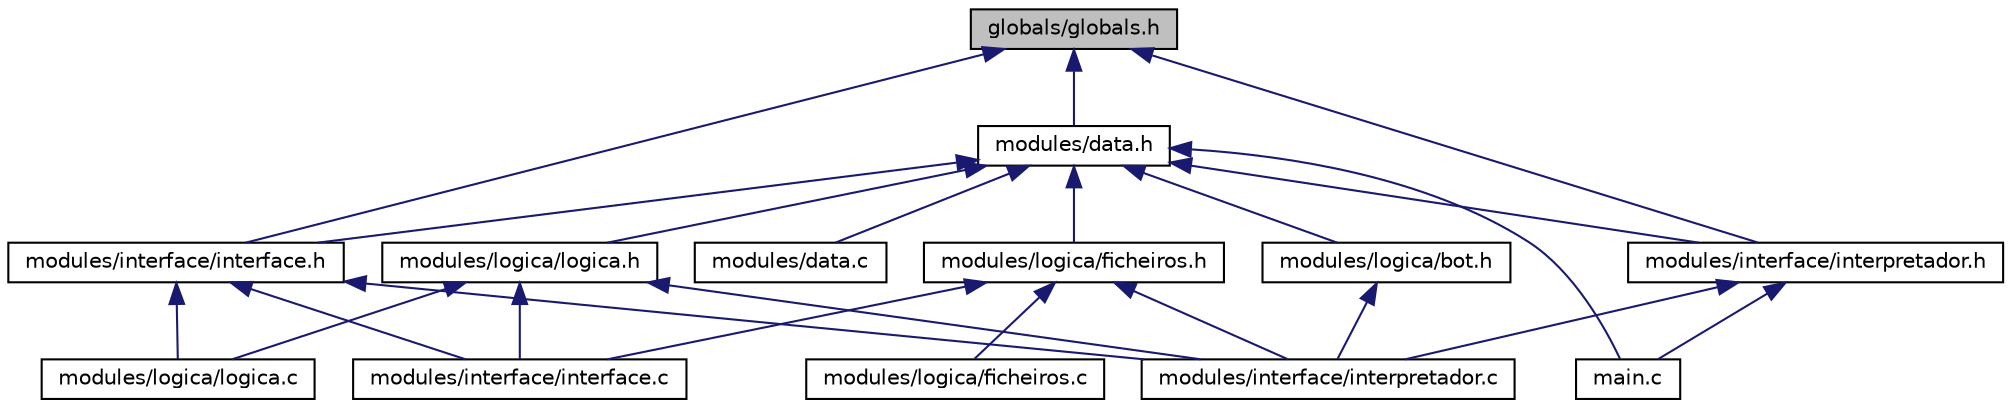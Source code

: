 digraph "globals/globals.h"
{
  edge [fontname="Helvetica",fontsize="10",labelfontname="Helvetica",labelfontsize="10"];
  node [fontname="Helvetica",fontsize="10",shape=record];
  Node1 [label="globals/globals.h",height=0.2,width=0.4,color="black", fillcolor="grey75", style="filled", fontcolor="black"];
  Node1 -> Node2 [dir="back",color="midnightblue",fontsize="10",style="solid",fontname="Helvetica"];
  Node2 [label="modules/data.h",height=0.2,width=0.4,color="black", fillcolor="white", style="filled",URL="$data_8h_source.html"];
  Node2 -> Node3 [dir="back",color="midnightblue",fontsize="10",style="solid",fontname="Helvetica"];
  Node3 [label="main.c",height=0.2,width=0.4,color="black", fillcolor="white", style="filled",URL="$main_8c.html",tooltip="Ficheiro de entrada no programa. "];
  Node2 -> Node4 [dir="back",color="midnightblue",fontsize="10",style="solid",fontname="Helvetica"];
  Node4 [label="modules/interface/interpretador.h",height=0.2,width=0.4,color="black", fillcolor="white", style="filled",URL="$interpretador_8h_source.html"];
  Node4 -> Node3 [dir="back",color="midnightblue",fontsize="10",style="solid",fontname="Helvetica"];
  Node4 -> Node5 [dir="back",color="midnightblue",fontsize="10",style="solid",fontname="Helvetica"];
  Node5 [label="modules/interface/interpretador.c",height=0.2,width=0.4,color="black", fillcolor="white", style="filled",URL="$interpretador_8c.html",tooltip="Definição das função que permitem ao utilizador interagir com o programa. "];
  Node2 -> Node6 [dir="back",color="midnightblue",fontsize="10",style="solid",fontname="Helvetica"];
  Node6 [label="modules/data.c",height=0.2,width=0.4,color="black", fillcolor="white", style="filled",URL="$data_8c.html",tooltip="Definição das função da camada de dados do programa. "];
  Node2 -> Node7 [dir="back",color="midnightblue",fontsize="10",style="solid",fontname="Helvetica"];
  Node7 [label="modules/interface/interface.h",height=0.2,width=0.4,color="black", fillcolor="white", style="filled",URL="$interface_8h_source.html"];
  Node7 -> Node8 [dir="back",color="midnightblue",fontsize="10",style="solid",fontname="Helvetica"];
  Node8 [label="modules/interface/interface.c",height=0.2,width=0.4,color="black", fillcolor="white", style="filled",URL="$interface_8c.html",tooltip="Definição das função da camada de interface do programa. "];
  Node7 -> Node5 [dir="back",color="midnightblue",fontsize="10",style="solid",fontname="Helvetica"];
  Node7 -> Node9 [dir="back",color="midnightblue",fontsize="10",style="solid",fontname="Helvetica"];
  Node9 [label="modules/logica/logica.c",height=0.2,width=0.4,color="black", fillcolor="white", style="filled",URL="$logica_8c.html",tooltip="Definição das função da camada de lógica do programa. "];
  Node2 -> Node10 [dir="back",color="midnightblue",fontsize="10",style="solid",fontname="Helvetica"];
  Node10 [label="modules/logica/ficheiros.h",height=0.2,width=0.4,color="black", fillcolor="white", style="filled",URL="$ficheiros_8h_source.html"];
  Node10 -> Node8 [dir="back",color="midnightblue",fontsize="10",style="solid",fontname="Helvetica"];
  Node10 -> Node5 [dir="back",color="midnightblue",fontsize="10",style="solid",fontname="Helvetica"];
  Node10 -> Node11 [dir="back",color="midnightblue",fontsize="10",style="solid",fontname="Helvetica"];
  Node11 [label="modules/logica/ficheiros.c",height=0.2,width=0.4,color="black", fillcolor="white", style="filled",URL="$ficheiros_8c.html",tooltip="Atualmente este ficheiro não está a ser utilizado. Serve para referência futura e reorganização do có..."];
  Node2 -> Node12 [dir="back",color="midnightblue",fontsize="10",style="solid",fontname="Helvetica"];
  Node12 [label="modules/logica/logica.h",height=0.2,width=0.4,color="black", fillcolor="white", style="filled",URL="$logica_8h_source.html"];
  Node12 -> Node8 [dir="back",color="midnightblue",fontsize="10",style="solid",fontname="Helvetica"];
  Node12 -> Node5 [dir="back",color="midnightblue",fontsize="10",style="solid",fontname="Helvetica"];
  Node12 -> Node9 [dir="back",color="midnightblue",fontsize="10",style="solid",fontname="Helvetica"];
  Node2 -> Node13 [dir="back",color="midnightblue",fontsize="10",style="solid",fontname="Helvetica"];
  Node13 [label="modules/logica/bot.h",height=0.2,width=0.4,color="black", fillcolor="white", style="filled",URL="$bot_8h_source.html"];
  Node13 -> Node5 [dir="back",color="midnightblue",fontsize="10",style="solid",fontname="Helvetica"];
  Node1 -> Node4 [dir="back",color="midnightblue",fontsize="10",style="solid",fontname="Helvetica"];
  Node1 -> Node7 [dir="back",color="midnightblue",fontsize="10",style="solid",fontname="Helvetica"];
}
